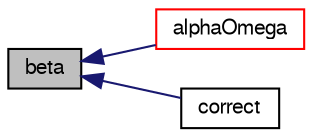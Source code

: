 digraph "beta"
{
  bgcolor="transparent";
  edge [fontname="FreeSans",fontsize="10",labelfontname="FreeSans",labelfontsize="10"];
  node [fontname="FreeSans",fontsize="10",shape=record];
  rankdir="LR";
  Node1190 [label="beta",height=0.2,width=0.4,color="black", fillcolor="grey75", style="filled", fontcolor="black"];
  Node1190 -> Node1191 [dir="back",color="midnightblue",fontsize="10",style="solid",fontname="FreeSans"];
  Node1191 [label="alphaOmega",height=0.2,width=0.4,color="red",URL="$a30866.html#a84a3bc9498c8fb66c9f6adab418be6e1"];
  Node1190 -> Node1195 [dir="back",color="midnightblue",fontsize="10",style="solid",fontname="FreeSans"];
  Node1195 [label="correct",height=0.2,width=0.4,color="black",URL="$a30866.html#a4f67b3ab06ec329ec02fa14d5f15d8f2",tooltip="Solve the turbulence equations (k-w) and correct the turbulence. "];
}
